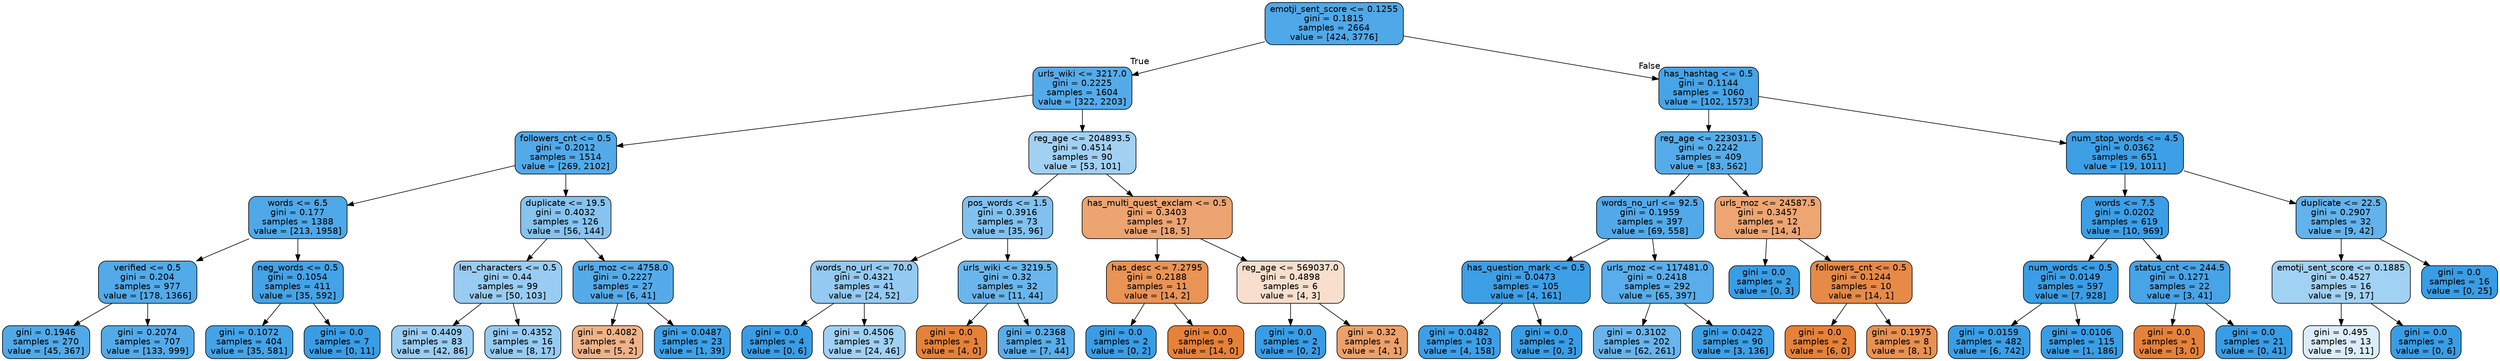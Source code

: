 digraph Tree {
node [shape=box, style="filled, rounded", color="black", fontname=helvetica] ;
edge [fontname=helvetica] ;
0 [label="emotji_sent_score <= 0.1255\ngini = 0.1815\nsamples = 2664\nvalue = [424, 3776]", fillcolor="#399de5e2"] ;
1 [label="urls_wiki <= 3217.0\ngini = 0.2225\nsamples = 1604\nvalue = [322, 2203]", fillcolor="#399de5da"] ;
0 -> 1 [labeldistance=2.5, labelangle=45, headlabel="True"] ;
2 [label="followers_cnt <= 0.5\ngini = 0.2012\nsamples = 1514\nvalue = [269, 2102]", fillcolor="#399de5de"] ;
1 -> 2 ;
3 [label="words <= 6.5\ngini = 0.177\nsamples = 1388\nvalue = [213, 1958]", fillcolor="#399de5e3"] ;
2 -> 3 ;
4 [label="verified <= 0.5\ngini = 0.204\nsamples = 977\nvalue = [178, 1366]", fillcolor="#399de5de"] ;
3 -> 4 ;
5 [label="gini = 0.1946\nsamples = 270\nvalue = [45, 367]", fillcolor="#399de5e0"] ;
4 -> 5 ;
6 [label="gini = 0.2074\nsamples = 707\nvalue = [133, 999]", fillcolor="#399de5dd"] ;
4 -> 6 ;
7 [label="neg_words <= 0.5\ngini = 0.1054\nsamples = 411\nvalue = [35, 592]", fillcolor="#399de5f0"] ;
3 -> 7 ;
8 [label="gini = 0.1072\nsamples = 404\nvalue = [35, 581]", fillcolor="#399de5f0"] ;
7 -> 8 ;
9 [label="gini = 0.0\nsamples = 7\nvalue = [0, 11]", fillcolor="#399de5ff"] ;
7 -> 9 ;
10 [label="duplicate <= 19.5\ngini = 0.4032\nsamples = 126\nvalue = [56, 144]", fillcolor="#399de59c"] ;
2 -> 10 ;
11 [label="len_characters <= 0.5\ngini = 0.44\nsamples = 99\nvalue = [50, 103]", fillcolor="#399de583"] ;
10 -> 11 ;
12 [label="gini = 0.4409\nsamples = 83\nvalue = [42, 86]", fillcolor="#399de582"] ;
11 -> 12 ;
13 [label="gini = 0.4352\nsamples = 16\nvalue = [8, 17]", fillcolor="#399de587"] ;
11 -> 13 ;
14 [label="urls_moz <= 4758.0\ngini = 0.2227\nsamples = 27\nvalue = [6, 41]", fillcolor="#399de5da"] ;
10 -> 14 ;
15 [label="gini = 0.4082\nsamples = 4\nvalue = [5, 2]", fillcolor="#e5813999"] ;
14 -> 15 ;
16 [label="gini = 0.0487\nsamples = 23\nvalue = [1, 39]", fillcolor="#399de5f8"] ;
14 -> 16 ;
17 [label="reg_age <= 204893.5\ngini = 0.4514\nsamples = 90\nvalue = [53, 101]", fillcolor="#399de579"] ;
1 -> 17 ;
18 [label="pos_words <= 1.5\ngini = 0.3916\nsamples = 73\nvalue = [35, 96]", fillcolor="#399de5a2"] ;
17 -> 18 ;
19 [label="words_no_url <= 70.0\ngini = 0.4321\nsamples = 41\nvalue = [24, 52]", fillcolor="#399de589"] ;
18 -> 19 ;
20 [label="gini = 0.0\nsamples = 4\nvalue = [0, 6]", fillcolor="#399de5ff"] ;
19 -> 20 ;
21 [label="gini = 0.4506\nsamples = 37\nvalue = [24, 46]", fillcolor="#399de57a"] ;
19 -> 21 ;
22 [label="urls_wiki <= 3219.5\ngini = 0.32\nsamples = 32\nvalue = [11, 44]", fillcolor="#399de5bf"] ;
18 -> 22 ;
23 [label="gini = 0.0\nsamples = 1\nvalue = [4, 0]", fillcolor="#e58139ff"] ;
22 -> 23 ;
24 [label="gini = 0.2368\nsamples = 31\nvalue = [7, 44]", fillcolor="#399de5d6"] ;
22 -> 24 ;
25 [label="has_multi_quest_exclam <= 0.5\ngini = 0.3403\nsamples = 17\nvalue = [18, 5]", fillcolor="#e58139b8"] ;
17 -> 25 ;
26 [label="has_desc <= 7.2795\ngini = 0.2188\nsamples = 11\nvalue = [14, 2]", fillcolor="#e58139db"] ;
25 -> 26 ;
27 [label="gini = 0.0\nsamples = 2\nvalue = [0, 2]", fillcolor="#399de5ff"] ;
26 -> 27 ;
28 [label="gini = 0.0\nsamples = 9\nvalue = [14, 0]", fillcolor="#e58139ff"] ;
26 -> 28 ;
29 [label="reg_age <= 569037.0\ngini = 0.4898\nsamples = 6\nvalue = [4, 3]", fillcolor="#e5813940"] ;
25 -> 29 ;
30 [label="gini = 0.0\nsamples = 2\nvalue = [0, 2]", fillcolor="#399de5ff"] ;
29 -> 30 ;
31 [label="gini = 0.32\nsamples = 4\nvalue = [4, 1]", fillcolor="#e58139bf"] ;
29 -> 31 ;
32 [label="has_hashtag <= 0.5\ngini = 0.1144\nsamples = 1060\nvalue = [102, 1573]", fillcolor="#399de5ee"] ;
0 -> 32 [labeldistance=2.5, labelangle=-45, headlabel="False"] ;
33 [label="reg_age <= 223031.5\ngini = 0.2242\nsamples = 409\nvalue = [83, 562]", fillcolor="#399de5d9"] ;
32 -> 33 ;
34 [label="words_no_url <= 92.5\ngini = 0.1959\nsamples = 397\nvalue = [69, 558]", fillcolor="#399de5df"] ;
33 -> 34 ;
35 [label="has_question_mark <= 0.5\ngini = 0.0473\nsamples = 105\nvalue = [4, 161]", fillcolor="#399de5f9"] ;
34 -> 35 ;
36 [label="gini = 0.0482\nsamples = 103\nvalue = [4, 158]", fillcolor="#399de5f9"] ;
35 -> 36 ;
37 [label="gini = 0.0\nsamples = 2\nvalue = [0, 3]", fillcolor="#399de5ff"] ;
35 -> 37 ;
38 [label="urls_moz <= 117481.0\ngini = 0.2418\nsamples = 292\nvalue = [65, 397]", fillcolor="#399de5d5"] ;
34 -> 38 ;
39 [label="gini = 0.3102\nsamples = 202\nvalue = [62, 261]", fillcolor="#399de5c2"] ;
38 -> 39 ;
40 [label="gini = 0.0422\nsamples = 90\nvalue = [3, 136]", fillcolor="#399de5f9"] ;
38 -> 40 ;
41 [label="urls_moz <= 24587.5\ngini = 0.3457\nsamples = 12\nvalue = [14, 4]", fillcolor="#e58139b6"] ;
33 -> 41 ;
42 [label="gini = 0.0\nsamples = 2\nvalue = [0, 3]", fillcolor="#399de5ff"] ;
41 -> 42 ;
43 [label="followers_cnt <= 0.5\ngini = 0.1244\nsamples = 10\nvalue = [14, 1]", fillcolor="#e58139ed"] ;
41 -> 43 ;
44 [label="gini = 0.0\nsamples = 2\nvalue = [6, 0]", fillcolor="#e58139ff"] ;
43 -> 44 ;
45 [label="gini = 0.1975\nsamples = 8\nvalue = [8, 1]", fillcolor="#e58139df"] ;
43 -> 45 ;
46 [label="num_stop_words <= 4.5\ngini = 0.0362\nsamples = 651\nvalue = [19, 1011]", fillcolor="#399de5fa"] ;
32 -> 46 ;
47 [label="words <= 7.5\ngini = 0.0202\nsamples = 619\nvalue = [10, 969]", fillcolor="#399de5fc"] ;
46 -> 47 ;
48 [label="num_words <= 0.5\ngini = 0.0149\nsamples = 597\nvalue = [7, 928]", fillcolor="#399de5fd"] ;
47 -> 48 ;
49 [label="gini = 0.0159\nsamples = 482\nvalue = [6, 742]", fillcolor="#399de5fd"] ;
48 -> 49 ;
50 [label="gini = 0.0106\nsamples = 115\nvalue = [1, 186]", fillcolor="#399de5fe"] ;
48 -> 50 ;
51 [label="status_cnt <= 244.5\ngini = 0.1271\nsamples = 22\nvalue = [3, 41]", fillcolor="#399de5ec"] ;
47 -> 51 ;
52 [label="gini = 0.0\nsamples = 1\nvalue = [3, 0]", fillcolor="#e58139ff"] ;
51 -> 52 ;
53 [label="gini = 0.0\nsamples = 21\nvalue = [0, 41]", fillcolor="#399de5ff"] ;
51 -> 53 ;
54 [label="duplicate <= 22.5\ngini = 0.2907\nsamples = 32\nvalue = [9, 42]", fillcolor="#399de5c8"] ;
46 -> 54 ;
55 [label="emotji_sent_score <= 0.1885\ngini = 0.4527\nsamples = 16\nvalue = [9, 17]", fillcolor="#399de578"] ;
54 -> 55 ;
56 [label="gini = 0.495\nsamples = 13\nvalue = [9, 11]", fillcolor="#399de52e"] ;
55 -> 56 ;
57 [label="gini = 0.0\nsamples = 3\nvalue = [0, 6]", fillcolor="#399de5ff"] ;
55 -> 57 ;
58 [label="gini = 0.0\nsamples = 16\nvalue = [0, 25]", fillcolor="#399de5ff"] ;
54 -> 58 ;
}